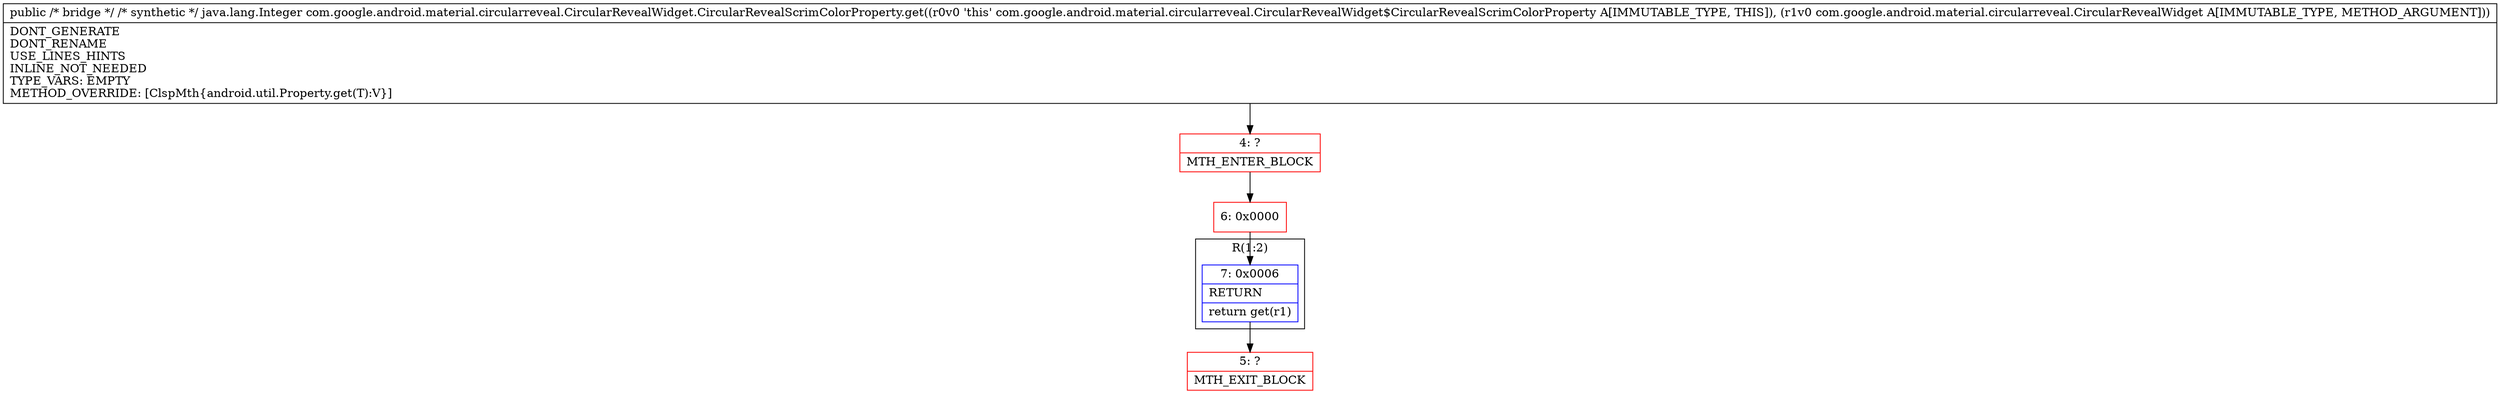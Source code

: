 digraph "CFG forcom.google.android.material.circularreveal.CircularRevealWidget.CircularRevealScrimColorProperty.get(Ljava\/lang\/Object;)Ljava\/lang\/Object;" {
subgraph cluster_Region_959646115 {
label = "R(1:2)";
node [shape=record,color=blue];
Node_7 [shape=record,label="{7\:\ 0x0006|RETURN\l|return get(r1)\l}"];
}
Node_4 [shape=record,color=red,label="{4\:\ ?|MTH_ENTER_BLOCK\l}"];
Node_6 [shape=record,color=red,label="{6\:\ 0x0000}"];
Node_5 [shape=record,color=red,label="{5\:\ ?|MTH_EXIT_BLOCK\l}"];
MethodNode[shape=record,label="{public \/* bridge *\/ \/* synthetic *\/ java.lang.Integer com.google.android.material.circularreveal.CircularRevealWidget.CircularRevealScrimColorProperty.get((r0v0 'this' com.google.android.material.circularreveal.CircularRevealWidget$CircularRevealScrimColorProperty A[IMMUTABLE_TYPE, THIS]), (r1v0 com.google.android.material.circularreveal.CircularRevealWidget A[IMMUTABLE_TYPE, METHOD_ARGUMENT]))  | DONT_GENERATE\lDONT_RENAME\lUSE_LINES_HINTS\lINLINE_NOT_NEEDED\lTYPE_VARS: EMPTY\lMETHOD_OVERRIDE: [ClspMth\{android.util.Property.get(T):V\}]\l}"];
MethodNode -> Node_4;Node_7 -> Node_5;
Node_4 -> Node_6;
Node_6 -> Node_7;
}

